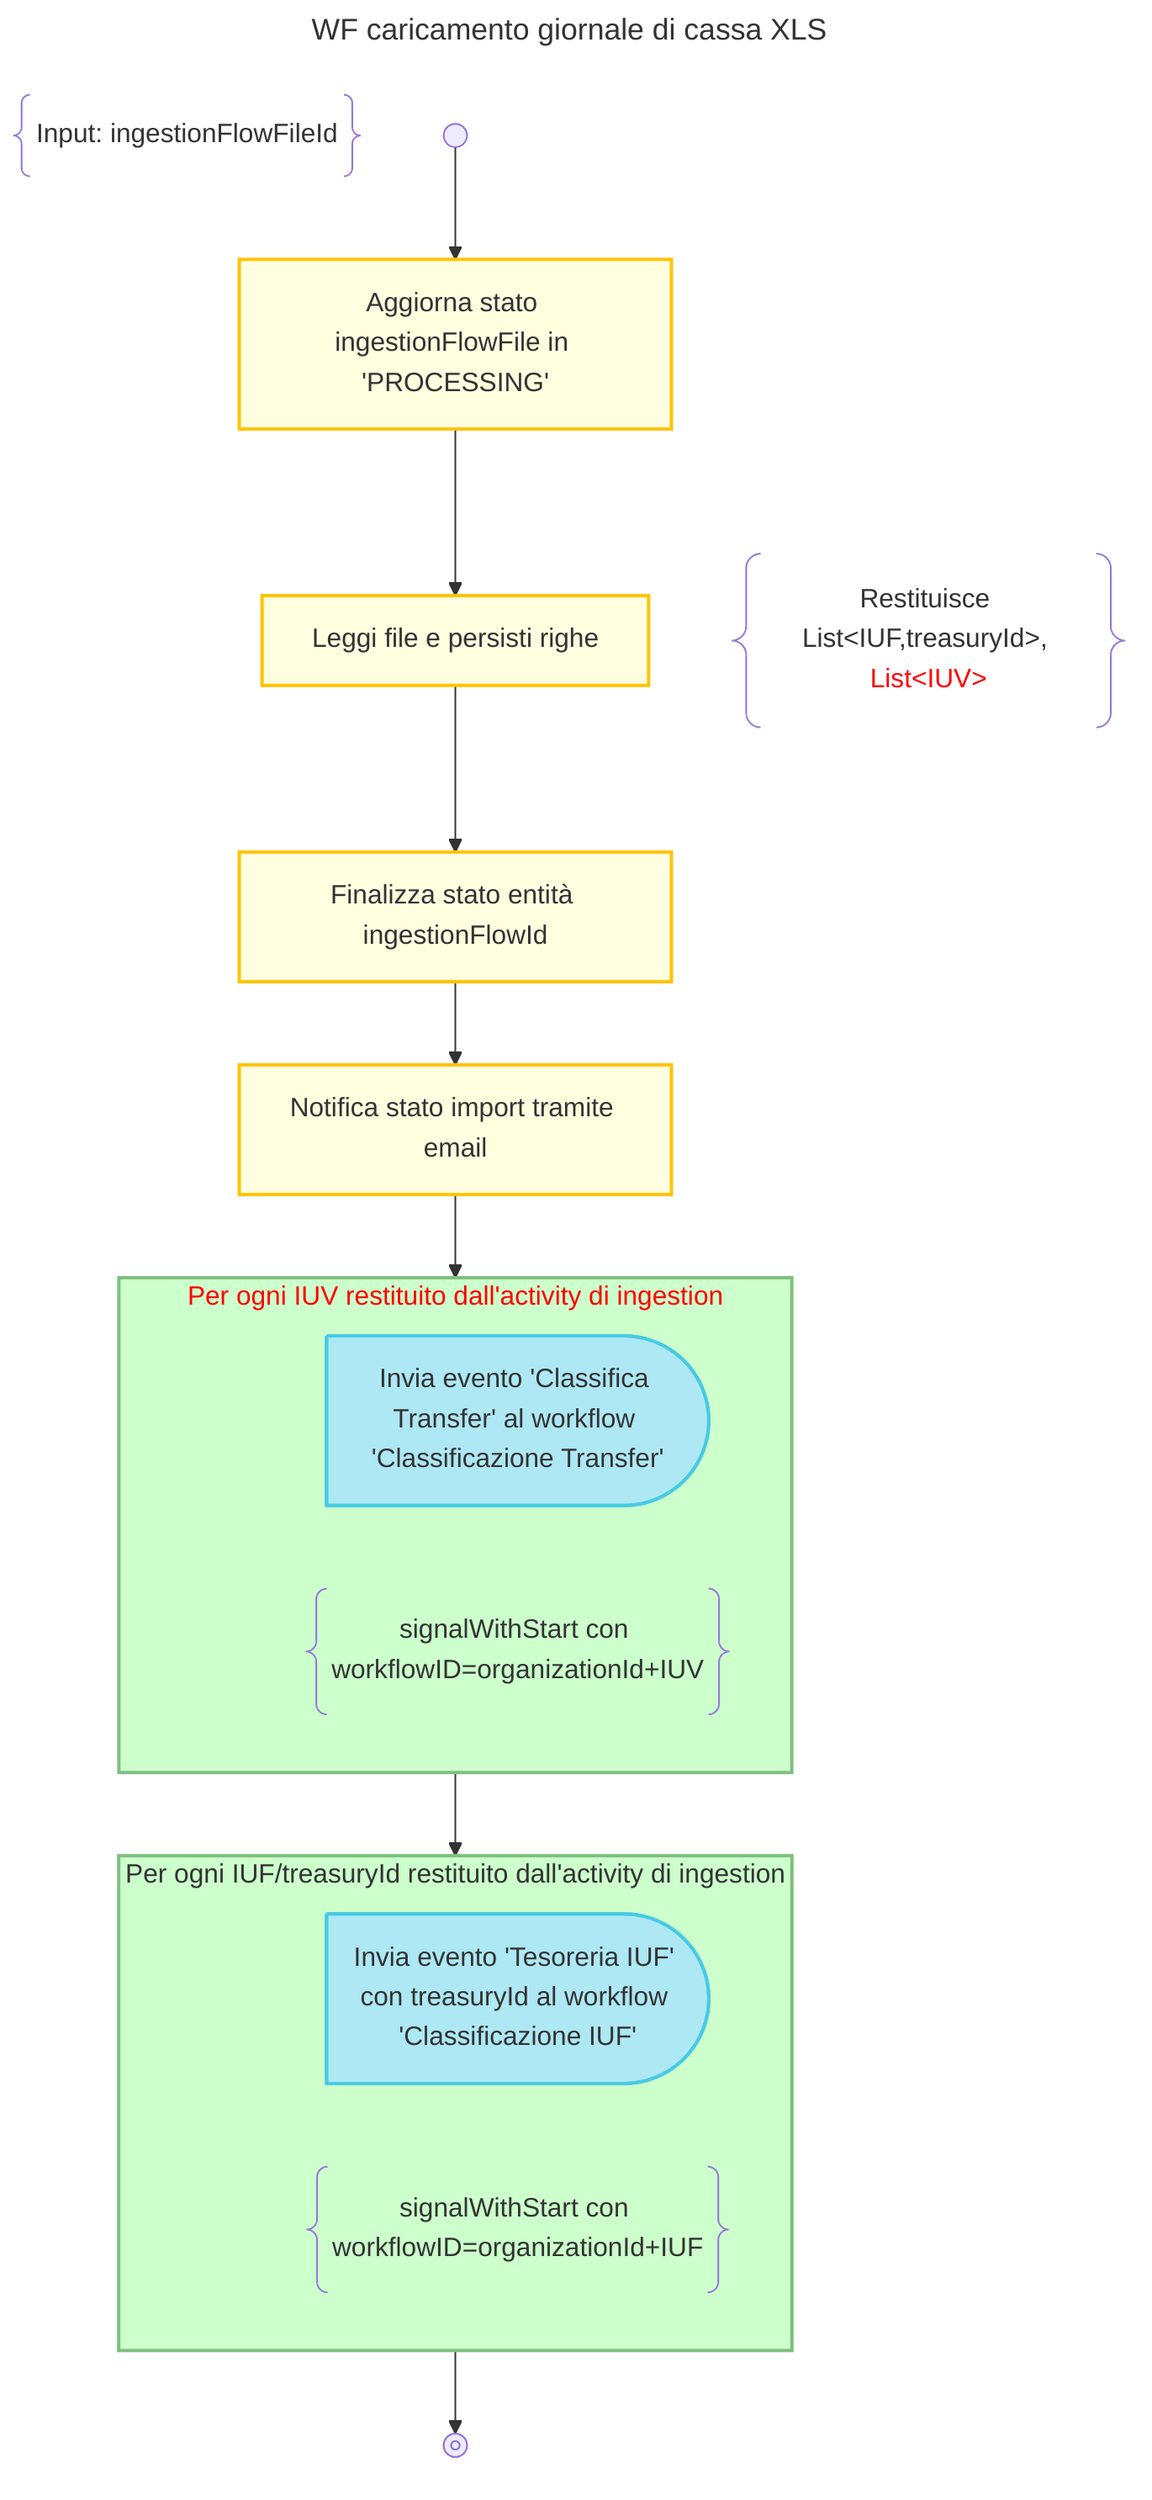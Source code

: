 ---
title: WF caricamento giornale di cassa XLS
---
flowchart TD
    DESCRIPTION@{ shape: braces, label: "Input: ingestionFlowFileId" }
    START@{shape: start} -->
    UPDATE_STATUS_INELAB:::activity@{label: "Aggiorna stato ingestionFlowFile in 'PROCESSING'"} -->
    INGESTION:::activity@{label: "Leggi file e persisti righe"}

    subgraph INGESTION_NOTE_BLOCK
        INGESTION
        INGESTION_NOTE@{shape: braces, label: "Restituisce List&lt;IUF,treasuryId&gt;, <span style=\"color:red\">List&lt;IUV&gt;</span>"}
    end
    class INGESTION_NOTE_BLOCK note_block

    INGESTION -->
    UPDATE_STATUS_COMPLETE:::activity@{label: "Finalizza stato entità ingestionFlowId"} -->
    SEND_EMAIL:::activity@{label: "Notifica stato import tramite email"} -->
    LOOP_IUVs

    subgraph LOOP_IUVs["Per ogni IUV restituito dall'activity di ingestion"]

        %% dummy block added to have an empty line
        DUMMY1:::hidden-->SIGNAL_IUV
        linkStyle 5 display:none;

        SIGNAL_IUV:::send-signal@{shape: delay, label: "Invia evento 'Classifica Transfer' al workflow 'Classificazione Transfer'"}
        NOTE_SIGNAL_IUV@{ shape: braces, label: "signalWithStart con workflowID=organizationId+IUV" }
    end
    class LOOP_IUVs loop
    style LOOP_IUVs color:red;

    LOOP_IUVs --> LOOP_IUFs

    subgraph LOOP_IUFs["Per ogni IUF/treasuryId restituito dall'activity di ingestion"]

        %% dummy block added to have an empty line
        DUMMY2:::hidden-->SIGNAL_IUF
        linkStyle 7 display:none;

        SIGNAL_IUF:::send-signal@{shape: delay, label: "Invia evento 'Tesoreria IUF' con treasuryId al workflow 'Classificazione IUF'"}
        NOTE_SIGNAL_IUF@{ shape: braces, label: "signalWithStart con workflowID=organizationId+IUF" }
    end
    class LOOP_IUFs loop

    LOOP_IUFs --> END@{shape: stop}


    classDef hidden display:none;
    classDef note_block display:none;
    classDef activity fill:#FFFFE0, stroke:#ffc300, stroke-width:2px;
    classDef loop fill:#CCFFCC, stroke:#7FBF7F, stroke-width:2px, padding-bottom: 5px;
    classDef send-signal fill:#ade8f4, stroke:#48cae4, stroke-width:2px